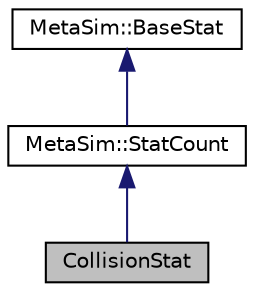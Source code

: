digraph "CollisionStat"
{
  edge [fontname="Helvetica",fontsize="10",labelfontname="Helvetica",labelfontsize="10"];
  node [fontname="Helvetica",fontsize="10",shape=record];
  Node1 [label="CollisionStat",height=0.2,width=0.4,color="black", fillcolor="grey75", style="filled", fontcolor="black"];
  Node2 -> Node1 [dir="back",color="midnightblue",fontsize="10",style="solid"];
  Node2 [label="MetaSim::StatCount",height=0.2,width=0.4,color="black", fillcolor="white", style="filled",URL="$db/d60/classMetaSim_1_1StatCount.html",tooltip="Counts the number of occurrences of an event. "];
  Node3 -> Node2 [dir="back",color="midnightblue",fontsize="10",style="solid"];
  Node3 [label="MetaSim::BaseStat",height=0.2,width=0.4,color="black", fillcolor="white", style="filled",URL="$de/dfc/classMetaSim_1_1BaseStat.html",tooltip="The basic statistical class. "];
}
